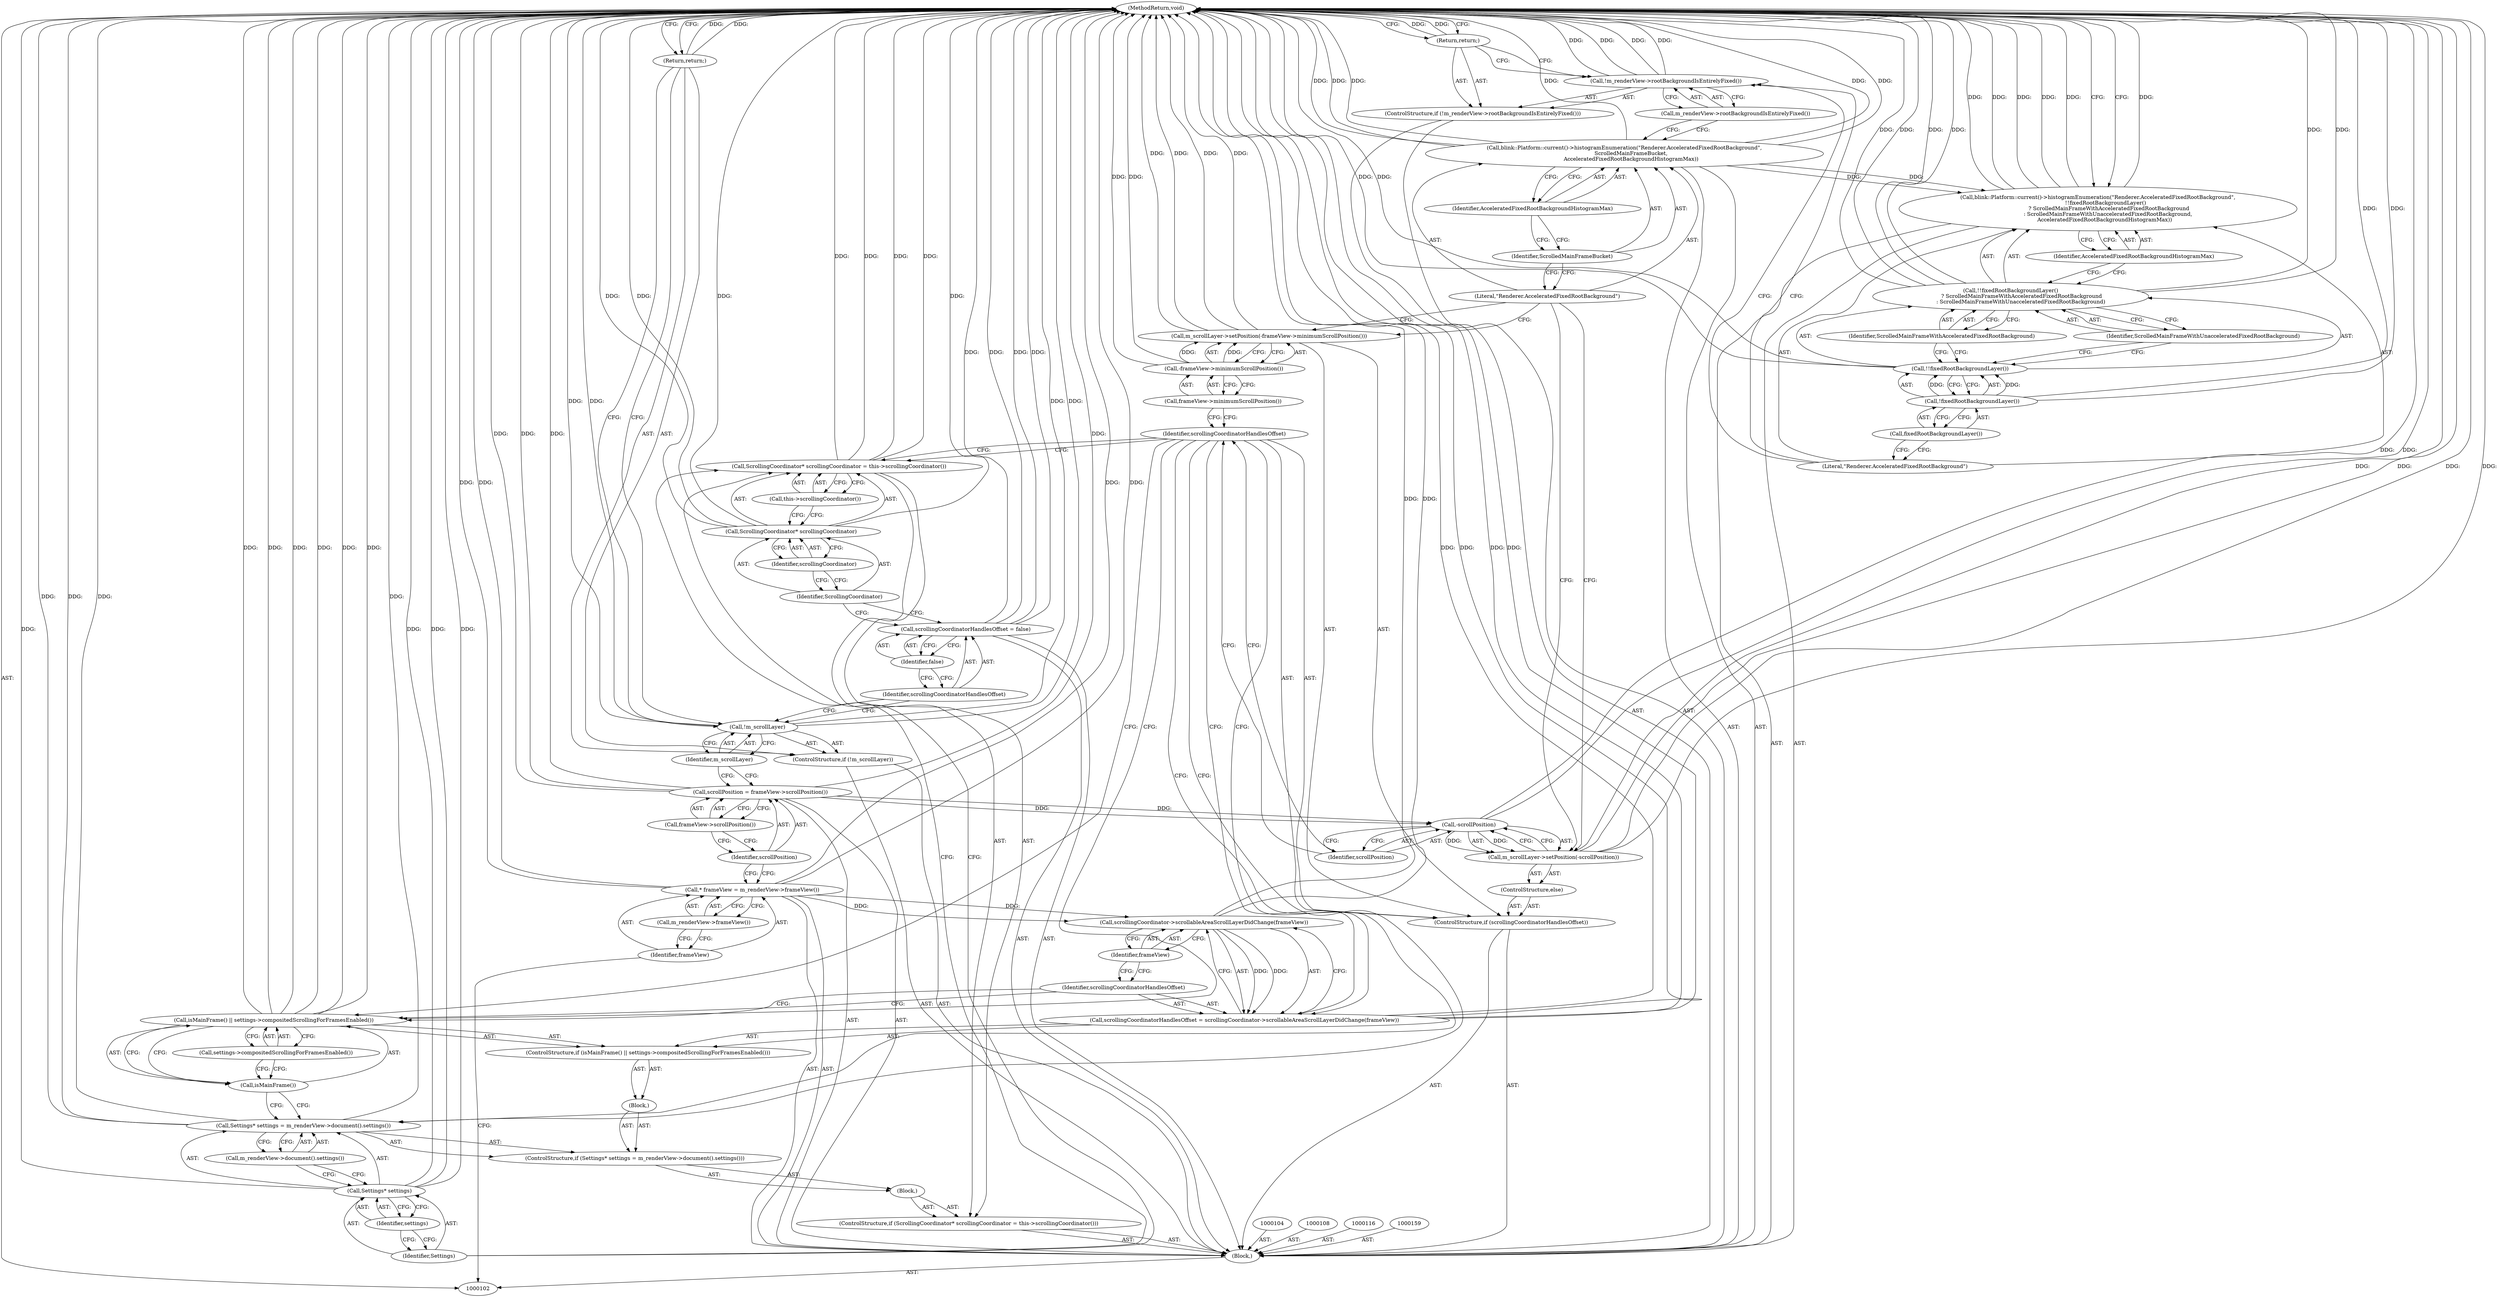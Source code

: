 digraph "0_Chrome_634c5943f46abe8c6280079f6d394dfee08c3c8f" {
"1000169" [label="(MethodReturn,void)"];
"1000124" [label="(Identifier,scrollingCoordinator)"];
"1000120" [label="(ControlStructure,if (ScrollingCoordinator* scrollingCoordinator = this->scrollingCoordinator()))"];
"1000125" [label="(Call,this->scrollingCoordinator())"];
"1000121" [label="(Call,ScrollingCoordinator* scrollingCoordinator = this->scrollingCoordinator())"];
"1000122" [label="(Call,ScrollingCoordinator* scrollingCoordinator)"];
"1000123" [label="(Identifier,ScrollingCoordinator)"];
"1000126" [label="(Block,)"];
"1000128" [label="(Call,Settings* settings = m_renderView->document().settings())"];
"1000129" [label="(Call,Settings* settings)"];
"1000130" [label="(Identifier,Settings)"];
"1000131" [label="(Identifier,settings)"];
"1000132" [label="(Call,m_renderView->document().settings())"];
"1000133" [label="(Block,)"];
"1000127" [label="(ControlStructure,if (Settings* settings = m_renderView->document().settings()))"];
"1000134" [label="(ControlStructure,if (isMainFrame() || settings->compositedScrollingForFramesEnabled()))"];
"1000135" [label="(Call,isMainFrame() || settings->compositedScrollingForFramesEnabled())"];
"1000136" [label="(Call,isMainFrame())"];
"1000137" [label="(Call,settings->compositedScrollingForFramesEnabled())"];
"1000141" [label="(Identifier,frameView)"];
"1000138" [label="(Call,scrollingCoordinatorHandlesOffset = scrollingCoordinator->scrollableAreaScrollLayerDidChange(frameView))"];
"1000139" [label="(Identifier,scrollingCoordinatorHandlesOffset)"];
"1000140" [label="(Call,scrollingCoordinator->scrollableAreaScrollLayerDidChange(frameView))"];
"1000142" [label="(ControlStructure,if (scrollingCoordinatorHandlesOffset))"];
"1000143" [label="(Identifier,scrollingCoordinatorHandlesOffset)"];
"1000145" [label="(Call,-frameView->minimumScrollPosition())"];
"1000146" [label="(Call,frameView->minimumScrollPosition())"];
"1000144" [label="(Call,m_scrollLayer->setPosition(-frameView->minimumScrollPosition()))"];
"1000147" [label="(ControlStructure,else)"];
"1000103" [label="(Block,)"];
"1000149" [label="(Call,-scrollPosition)"];
"1000150" [label="(Identifier,scrollPosition)"];
"1000148" [label="(Call,m_scrollLayer->setPosition(-scrollPosition))"];
"1000151" [label="(Call,blink::Platform::current()->histogramEnumeration(\"Renderer.AcceleratedFixedRootBackground\",\n        ScrolledMainFrameBucket,\n        AcceleratedFixedRootBackgroundHistogramMax))"];
"1000152" [label="(Literal,\"Renderer.AcceleratedFixedRootBackground\")"];
"1000153" [label="(Identifier,ScrolledMainFrameBucket)"];
"1000154" [label="(Identifier,AcceleratedFixedRootBackgroundHistogramMax)"];
"1000157" [label="(Call,m_renderView->rootBackgroundIsEntirelyFixed())"];
"1000155" [label="(ControlStructure,if (!m_renderView->rootBackgroundIsEntirelyFixed()))"];
"1000156" [label="(Call,!m_renderView->rootBackgroundIsEntirelyFixed())"];
"1000158" [label="(Return,return;)"];
"1000105" [label="(Call,* frameView = m_renderView->frameView())"];
"1000106" [label="(Identifier,frameView)"];
"1000107" [label="(Call,m_renderView->frameView())"];
"1000160" [label="(Call,blink::Platform::current()->histogramEnumeration(\"Renderer.AcceleratedFixedRootBackground\",\n         !!fixedRootBackgroundLayer()\n             ? ScrolledMainFrameWithAcceleratedFixedRootBackground\n            : ScrolledMainFrameWithUnacceleratedFixedRootBackground,\n        AcceleratedFixedRootBackgroundHistogramMax))"];
"1000161" [label="(Literal,\"Renderer.AcceleratedFixedRootBackground\")"];
"1000164" [label="(Call,!fixedRootBackgroundLayer())"];
"1000165" [label="(Call,fixedRootBackgroundLayer())"];
"1000162" [label="(Call,!!fixedRootBackgroundLayer()\n             ? ScrolledMainFrameWithAcceleratedFixedRootBackground\n            : ScrolledMainFrameWithUnacceleratedFixedRootBackground)"];
"1000163" [label="(Call,!!fixedRootBackgroundLayer())"];
"1000166" [label="(Identifier,ScrolledMainFrameWithAcceleratedFixedRootBackground)"];
"1000167" [label="(Identifier,ScrolledMainFrameWithUnacceleratedFixedRootBackground)"];
"1000168" [label="(Identifier,AcceleratedFixedRootBackgroundHistogramMax)"];
"1000109" [label="(Call,scrollPosition = frameView->scrollPosition())"];
"1000110" [label="(Identifier,scrollPosition)"];
"1000111" [label="(Call,frameView->scrollPosition())"];
"1000112" [label="(ControlStructure,if (!m_scrollLayer))"];
"1000113" [label="(Call,!m_scrollLayer)"];
"1000114" [label="(Identifier,m_scrollLayer)"];
"1000115" [label="(Return,return;)"];
"1000119" [label="(Identifier,false)"];
"1000117" [label="(Call,scrollingCoordinatorHandlesOffset = false)"];
"1000118" [label="(Identifier,scrollingCoordinatorHandlesOffset)"];
"1000169" -> "1000102"  [label="AST: "];
"1000169" -> "1000115"  [label="CFG: "];
"1000169" -> "1000158"  [label="CFG: "];
"1000169" -> "1000160"  [label="CFG: "];
"1000121" -> "1000169"  [label="DDG: "];
"1000121" -> "1000169"  [label="DDG: "];
"1000156" -> "1000169"  [label="DDG: "];
"1000156" -> "1000169"  [label="DDG: "];
"1000151" -> "1000169"  [label="DDG: "];
"1000151" -> "1000169"  [label="DDG: "];
"1000151" -> "1000169"  [label="DDG: "];
"1000117" -> "1000169"  [label="DDG: "];
"1000117" -> "1000169"  [label="DDG: "];
"1000149" -> "1000169"  [label="DDG: "];
"1000109" -> "1000169"  [label="DDG: "];
"1000109" -> "1000169"  [label="DDG: "];
"1000160" -> "1000169"  [label="DDG: "];
"1000160" -> "1000169"  [label="DDG: "];
"1000160" -> "1000169"  [label="DDG: "];
"1000129" -> "1000169"  [label="DDG: "];
"1000129" -> "1000169"  [label="DDG: "];
"1000163" -> "1000169"  [label="DDG: "];
"1000105" -> "1000169"  [label="DDG: "];
"1000105" -> "1000169"  [label="DDG: "];
"1000113" -> "1000169"  [label="DDG: "];
"1000113" -> "1000169"  [label="DDG: "];
"1000122" -> "1000169"  [label="DDG: "];
"1000122" -> "1000169"  [label="DDG: "];
"1000128" -> "1000169"  [label="DDG: "];
"1000128" -> "1000169"  [label="DDG: "];
"1000140" -> "1000169"  [label="DDG: "];
"1000138" -> "1000169"  [label="DDG: "];
"1000138" -> "1000169"  [label="DDG: "];
"1000162" -> "1000169"  [label="DDG: "];
"1000162" -> "1000169"  [label="DDG: "];
"1000162" -> "1000169"  [label="DDG: "];
"1000144" -> "1000169"  [label="DDG: "];
"1000144" -> "1000169"  [label="DDG: "];
"1000148" -> "1000169"  [label="DDG: "];
"1000148" -> "1000169"  [label="DDG: "];
"1000135" -> "1000169"  [label="DDG: "];
"1000135" -> "1000169"  [label="DDG: "];
"1000135" -> "1000169"  [label="DDG: "];
"1000145" -> "1000169"  [label="DDG: "];
"1000164" -> "1000169"  [label="DDG: "];
"1000158" -> "1000169"  [label="DDG: "];
"1000115" -> "1000169"  [label="DDG: "];
"1000124" -> "1000122"  [label="AST: "];
"1000124" -> "1000123"  [label="CFG: "];
"1000122" -> "1000124"  [label="CFG: "];
"1000120" -> "1000103"  [label="AST: "];
"1000121" -> "1000120"  [label="AST: "];
"1000126" -> "1000120"  [label="AST: "];
"1000125" -> "1000121"  [label="AST: "];
"1000125" -> "1000122"  [label="CFG: "];
"1000121" -> "1000125"  [label="CFG: "];
"1000121" -> "1000120"  [label="AST: "];
"1000121" -> "1000125"  [label="CFG: "];
"1000122" -> "1000121"  [label="AST: "];
"1000125" -> "1000121"  [label="AST: "];
"1000130" -> "1000121"  [label="CFG: "];
"1000143" -> "1000121"  [label="CFG: "];
"1000121" -> "1000169"  [label="DDG: "];
"1000121" -> "1000169"  [label="DDG: "];
"1000122" -> "1000121"  [label="AST: "];
"1000122" -> "1000124"  [label="CFG: "];
"1000123" -> "1000122"  [label="AST: "];
"1000124" -> "1000122"  [label="AST: "];
"1000125" -> "1000122"  [label="CFG: "];
"1000122" -> "1000169"  [label="DDG: "];
"1000122" -> "1000169"  [label="DDG: "];
"1000123" -> "1000122"  [label="AST: "];
"1000123" -> "1000117"  [label="CFG: "];
"1000124" -> "1000123"  [label="CFG: "];
"1000126" -> "1000120"  [label="AST: "];
"1000127" -> "1000126"  [label="AST: "];
"1000128" -> "1000127"  [label="AST: "];
"1000128" -> "1000132"  [label="CFG: "];
"1000129" -> "1000128"  [label="AST: "];
"1000132" -> "1000128"  [label="AST: "];
"1000136" -> "1000128"  [label="CFG: "];
"1000143" -> "1000128"  [label="CFG: "];
"1000128" -> "1000169"  [label="DDG: "];
"1000128" -> "1000169"  [label="DDG: "];
"1000129" -> "1000128"  [label="AST: "];
"1000129" -> "1000131"  [label="CFG: "];
"1000130" -> "1000129"  [label="AST: "];
"1000131" -> "1000129"  [label="AST: "];
"1000132" -> "1000129"  [label="CFG: "];
"1000129" -> "1000169"  [label="DDG: "];
"1000129" -> "1000169"  [label="DDG: "];
"1000130" -> "1000129"  [label="AST: "];
"1000130" -> "1000121"  [label="CFG: "];
"1000131" -> "1000130"  [label="CFG: "];
"1000131" -> "1000129"  [label="AST: "];
"1000131" -> "1000130"  [label="CFG: "];
"1000129" -> "1000131"  [label="CFG: "];
"1000132" -> "1000128"  [label="AST: "];
"1000132" -> "1000129"  [label="CFG: "];
"1000128" -> "1000132"  [label="CFG: "];
"1000133" -> "1000127"  [label="AST: "];
"1000134" -> "1000133"  [label="AST: "];
"1000127" -> "1000126"  [label="AST: "];
"1000128" -> "1000127"  [label="AST: "];
"1000133" -> "1000127"  [label="AST: "];
"1000134" -> "1000133"  [label="AST: "];
"1000135" -> "1000134"  [label="AST: "];
"1000138" -> "1000134"  [label="AST: "];
"1000135" -> "1000134"  [label="AST: "];
"1000135" -> "1000136"  [label="CFG: "];
"1000135" -> "1000137"  [label="CFG: "];
"1000136" -> "1000135"  [label="AST: "];
"1000137" -> "1000135"  [label="AST: "];
"1000139" -> "1000135"  [label="CFG: "];
"1000143" -> "1000135"  [label="CFG: "];
"1000135" -> "1000169"  [label="DDG: "];
"1000135" -> "1000169"  [label="DDG: "];
"1000135" -> "1000169"  [label="DDG: "];
"1000136" -> "1000135"  [label="AST: "];
"1000136" -> "1000128"  [label="CFG: "];
"1000137" -> "1000136"  [label="CFG: "];
"1000135" -> "1000136"  [label="CFG: "];
"1000137" -> "1000135"  [label="AST: "];
"1000137" -> "1000136"  [label="CFG: "];
"1000135" -> "1000137"  [label="CFG: "];
"1000141" -> "1000140"  [label="AST: "];
"1000141" -> "1000139"  [label="CFG: "];
"1000140" -> "1000141"  [label="CFG: "];
"1000138" -> "1000134"  [label="AST: "];
"1000138" -> "1000140"  [label="CFG: "];
"1000139" -> "1000138"  [label="AST: "];
"1000140" -> "1000138"  [label="AST: "];
"1000143" -> "1000138"  [label="CFG: "];
"1000138" -> "1000169"  [label="DDG: "];
"1000138" -> "1000169"  [label="DDG: "];
"1000140" -> "1000138"  [label="DDG: "];
"1000139" -> "1000138"  [label="AST: "];
"1000139" -> "1000135"  [label="CFG: "];
"1000141" -> "1000139"  [label="CFG: "];
"1000140" -> "1000138"  [label="AST: "];
"1000140" -> "1000141"  [label="CFG: "];
"1000141" -> "1000140"  [label="AST: "];
"1000138" -> "1000140"  [label="CFG: "];
"1000140" -> "1000169"  [label="DDG: "];
"1000140" -> "1000138"  [label="DDG: "];
"1000105" -> "1000140"  [label="DDG: "];
"1000142" -> "1000103"  [label="AST: "];
"1000143" -> "1000142"  [label="AST: "];
"1000144" -> "1000142"  [label="AST: "];
"1000147" -> "1000142"  [label="AST: "];
"1000143" -> "1000142"  [label="AST: "];
"1000143" -> "1000138"  [label="CFG: "];
"1000143" -> "1000135"  [label="CFG: "];
"1000143" -> "1000128"  [label="CFG: "];
"1000143" -> "1000121"  [label="CFG: "];
"1000146" -> "1000143"  [label="CFG: "];
"1000150" -> "1000143"  [label="CFG: "];
"1000145" -> "1000144"  [label="AST: "];
"1000145" -> "1000146"  [label="CFG: "];
"1000146" -> "1000145"  [label="AST: "];
"1000144" -> "1000145"  [label="CFG: "];
"1000145" -> "1000169"  [label="DDG: "];
"1000145" -> "1000144"  [label="DDG: "];
"1000146" -> "1000145"  [label="AST: "];
"1000146" -> "1000143"  [label="CFG: "];
"1000145" -> "1000146"  [label="CFG: "];
"1000144" -> "1000142"  [label="AST: "];
"1000144" -> "1000145"  [label="CFG: "];
"1000145" -> "1000144"  [label="AST: "];
"1000152" -> "1000144"  [label="CFG: "];
"1000144" -> "1000169"  [label="DDG: "];
"1000144" -> "1000169"  [label="DDG: "];
"1000145" -> "1000144"  [label="DDG: "];
"1000147" -> "1000142"  [label="AST: "];
"1000148" -> "1000147"  [label="AST: "];
"1000103" -> "1000102"  [label="AST: "];
"1000104" -> "1000103"  [label="AST: "];
"1000105" -> "1000103"  [label="AST: "];
"1000108" -> "1000103"  [label="AST: "];
"1000109" -> "1000103"  [label="AST: "];
"1000112" -> "1000103"  [label="AST: "];
"1000116" -> "1000103"  [label="AST: "];
"1000117" -> "1000103"  [label="AST: "];
"1000120" -> "1000103"  [label="AST: "];
"1000142" -> "1000103"  [label="AST: "];
"1000151" -> "1000103"  [label="AST: "];
"1000155" -> "1000103"  [label="AST: "];
"1000159" -> "1000103"  [label="AST: "];
"1000160" -> "1000103"  [label="AST: "];
"1000149" -> "1000148"  [label="AST: "];
"1000149" -> "1000150"  [label="CFG: "];
"1000150" -> "1000149"  [label="AST: "];
"1000148" -> "1000149"  [label="CFG: "];
"1000149" -> "1000169"  [label="DDG: "];
"1000149" -> "1000148"  [label="DDG: "];
"1000109" -> "1000149"  [label="DDG: "];
"1000150" -> "1000149"  [label="AST: "];
"1000150" -> "1000143"  [label="CFG: "];
"1000149" -> "1000150"  [label="CFG: "];
"1000148" -> "1000147"  [label="AST: "];
"1000148" -> "1000149"  [label="CFG: "];
"1000149" -> "1000148"  [label="AST: "];
"1000152" -> "1000148"  [label="CFG: "];
"1000148" -> "1000169"  [label="DDG: "];
"1000148" -> "1000169"  [label="DDG: "];
"1000149" -> "1000148"  [label="DDG: "];
"1000151" -> "1000103"  [label="AST: "];
"1000151" -> "1000154"  [label="CFG: "];
"1000152" -> "1000151"  [label="AST: "];
"1000153" -> "1000151"  [label="AST: "];
"1000154" -> "1000151"  [label="AST: "];
"1000157" -> "1000151"  [label="CFG: "];
"1000151" -> "1000169"  [label="DDG: "];
"1000151" -> "1000169"  [label="DDG: "];
"1000151" -> "1000169"  [label="DDG: "];
"1000151" -> "1000160"  [label="DDG: "];
"1000152" -> "1000151"  [label="AST: "];
"1000152" -> "1000144"  [label="CFG: "];
"1000152" -> "1000148"  [label="CFG: "];
"1000153" -> "1000152"  [label="CFG: "];
"1000153" -> "1000151"  [label="AST: "];
"1000153" -> "1000152"  [label="CFG: "];
"1000154" -> "1000153"  [label="CFG: "];
"1000154" -> "1000151"  [label="AST: "];
"1000154" -> "1000153"  [label="CFG: "];
"1000151" -> "1000154"  [label="CFG: "];
"1000157" -> "1000156"  [label="AST: "];
"1000157" -> "1000151"  [label="CFG: "];
"1000156" -> "1000157"  [label="CFG: "];
"1000155" -> "1000103"  [label="AST: "];
"1000156" -> "1000155"  [label="AST: "];
"1000158" -> "1000155"  [label="AST: "];
"1000156" -> "1000155"  [label="AST: "];
"1000156" -> "1000157"  [label="CFG: "];
"1000157" -> "1000156"  [label="AST: "];
"1000158" -> "1000156"  [label="CFG: "];
"1000161" -> "1000156"  [label="CFG: "];
"1000156" -> "1000169"  [label="DDG: "];
"1000156" -> "1000169"  [label="DDG: "];
"1000158" -> "1000155"  [label="AST: "];
"1000158" -> "1000156"  [label="CFG: "];
"1000169" -> "1000158"  [label="CFG: "];
"1000158" -> "1000169"  [label="DDG: "];
"1000105" -> "1000103"  [label="AST: "];
"1000105" -> "1000107"  [label="CFG: "];
"1000106" -> "1000105"  [label="AST: "];
"1000107" -> "1000105"  [label="AST: "];
"1000110" -> "1000105"  [label="CFG: "];
"1000105" -> "1000169"  [label="DDG: "];
"1000105" -> "1000169"  [label="DDG: "];
"1000105" -> "1000140"  [label="DDG: "];
"1000106" -> "1000105"  [label="AST: "];
"1000106" -> "1000102"  [label="CFG: "];
"1000107" -> "1000106"  [label="CFG: "];
"1000107" -> "1000105"  [label="AST: "];
"1000107" -> "1000106"  [label="CFG: "];
"1000105" -> "1000107"  [label="CFG: "];
"1000160" -> "1000103"  [label="AST: "];
"1000160" -> "1000168"  [label="CFG: "];
"1000161" -> "1000160"  [label="AST: "];
"1000162" -> "1000160"  [label="AST: "];
"1000168" -> "1000160"  [label="AST: "];
"1000169" -> "1000160"  [label="CFG: "];
"1000160" -> "1000169"  [label="DDG: "];
"1000160" -> "1000169"  [label="DDG: "];
"1000160" -> "1000169"  [label="DDG: "];
"1000151" -> "1000160"  [label="DDG: "];
"1000161" -> "1000160"  [label="AST: "];
"1000161" -> "1000156"  [label="CFG: "];
"1000165" -> "1000161"  [label="CFG: "];
"1000164" -> "1000163"  [label="AST: "];
"1000164" -> "1000165"  [label="CFG: "];
"1000165" -> "1000164"  [label="AST: "];
"1000163" -> "1000164"  [label="CFG: "];
"1000164" -> "1000169"  [label="DDG: "];
"1000164" -> "1000163"  [label="DDG: "];
"1000165" -> "1000164"  [label="AST: "];
"1000165" -> "1000161"  [label="CFG: "];
"1000164" -> "1000165"  [label="CFG: "];
"1000162" -> "1000160"  [label="AST: "];
"1000162" -> "1000166"  [label="CFG: "];
"1000162" -> "1000167"  [label="CFG: "];
"1000163" -> "1000162"  [label="AST: "];
"1000166" -> "1000162"  [label="AST: "];
"1000167" -> "1000162"  [label="AST: "];
"1000168" -> "1000162"  [label="CFG: "];
"1000162" -> "1000169"  [label="DDG: "];
"1000162" -> "1000169"  [label="DDG: "];
"1000162" -> "1000169"  [label="DDG: "];
"1000163" -> "1000162"  [label="AST: "];
"1000163" -> "1000164"  [label="CFG: "];
"1000164" -> "1000163"  [label="AST: "];
"1000166" -> "1000163"  [label="CFG: "];
"1000167" -> "1000163"  [label="CFG: "];
"1000163" -> "1000169"  [label="DDG: "];
"1000164" -> "1000163"  [label="DDG: "];
"1000166" -> "1000162"  [label="AST: "];
"1000166" -> "1000163"  [label="CFG: "];
"1000162" -> "1000166"  [label="CFG: "];
"1000167" -> "1000162"  [label="AST: "];
"1000167" -> "1000163"  [label="CFG: "];
"1000162" -> "1000167"  [label="CFG: "];
"1000168" -> "1000160"  [label="AST: "];
"1000168" -> "1000162"  [label="CFG: "];
"1000160" -> "1000168"  [label="CFG: "];
"1000109" -> "1000103"  [label="AST: "];
"1000109" -> "1000111"  [label="CFG: "];
"1000110" -> "1000109"  [label="AST: "];
"1000111" -> "1000109"  [label="AST: "];
"1000114" -> "1000109"  [label="CFG: "];
"1000109" -> "1000169"  [label="DDG: "];
"1000109" -> "1000169"  [label="DDG: "];
"1000109" -> "1000149"  [label="DDG: "];
"1000110" -> "1000109"  [label="AST: "];
"1000110" -> "1000105"  [label="CFG: "];
"1000111" -> "1000110"  [label="CFG: "];
"1000111" -> "1000109"  [label="AST: "];
"1000111" -> "1000110"  [label="CFG: "];
"1000109" -> "1000111"  [label="CFG: "];
"1000112" -> "1000103"  [label="AST: "];
"1000113" -> "1000112"  [label="AST: "];
"1000115" -> "1000112"  [label="AST: "];
"1000113" -> "1000112"  [label="AST: "];
"1000113" -> "1000114"  [label="CFG: "];
"1000114" -> "1000113"  [label="AST: "];
"1000115" -> "1000113"  [label="CFG: "];
"1000118" -> "1000113"  [label="CFG: "];
"1000113" -> "1000169"  [label="DDG: "];
"1000113" -> "1000169"  [label="DDG: "];
"1000114" -> "1000113"  [label="AST: "];
"1000114" -> "1000109"  [label="CFG: "];
"1000113" -> "1000114"  [label="CFG: "];
"1000115" -> "1000112"  [label="AST: "];
"1000115" -> "1000113"  [label="CFG: "];
"1000169" -> "1000115"  [label="CFG: "];
"1000115" -> "1000169"  [label="DDG: "];
"1000119" -> "1000117"  [label="AST: "];
"1000119" -> "1000118"  [label="CFG: "];
"1000117" -> "1000119"  [label="CFG: "];
"1000117" -> "1000103"  [label="AST: "];
"1000117" -> "1000119"  [label="CFG: "];
"1000118" -> "1000117"  [label="AST: "];
"1000119" -> "1000117"  [label="AST: "];
"1000123" -> "1000117"  [label="CFG: "];
"1000117" -> "1000169"  [label="DDG: "];
"1000117" -> "1000169"  [label="DDG: "];
"1000118" -> "1000117"  [label="AST: "];
"1000118" -> "1000113"  [label="CFG: "];
"1000119" -> "1000118"  [label="CFG: "];
}
